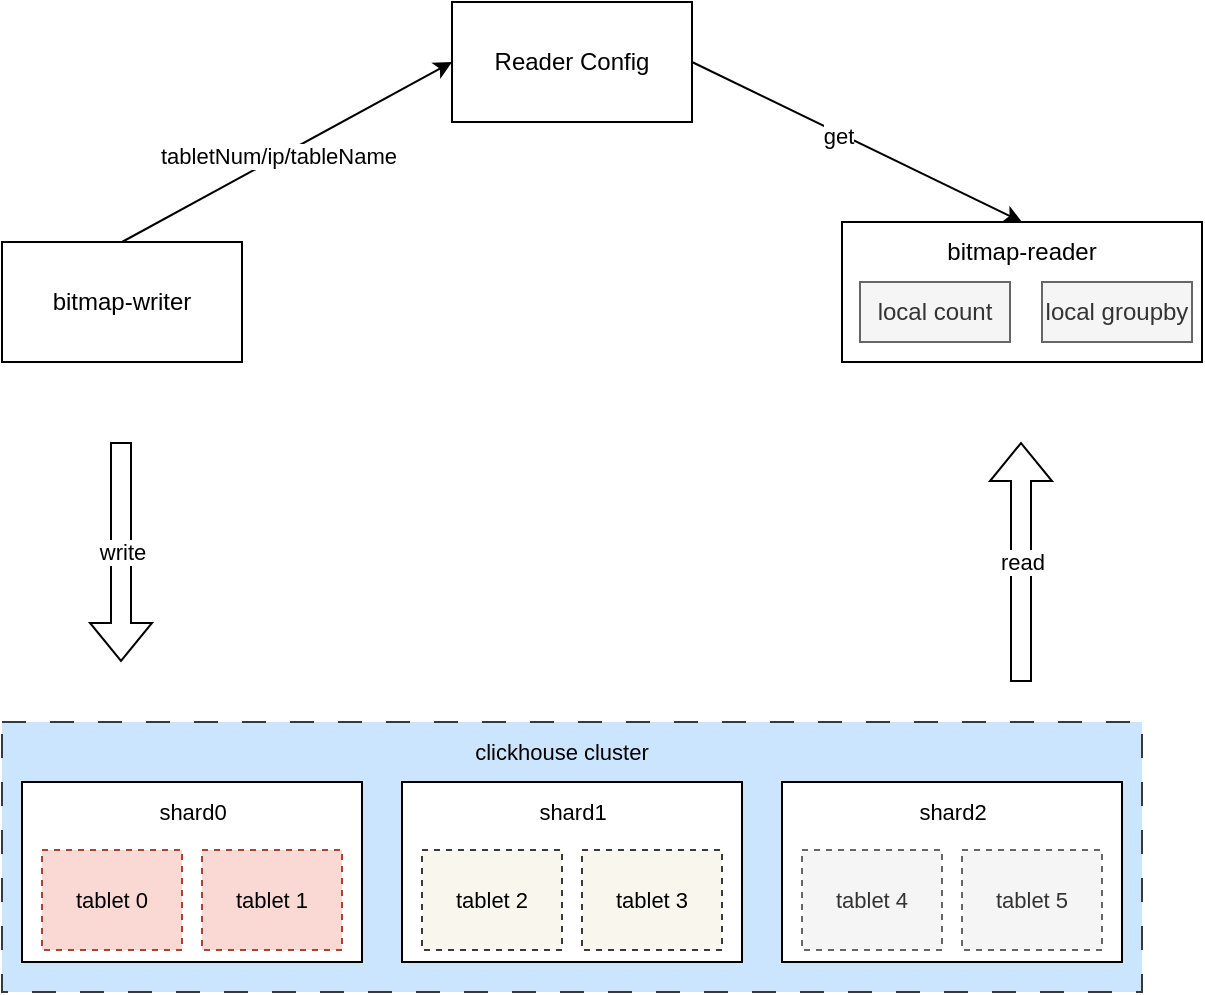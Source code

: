 <mxfile version="21.1.8" type="github">
  <diagram name="第 1 页" id="tmdlvAJcl1UNOviPKKxD">
    <mxGraphModel dx="908" dy="614" grid="1" gridSize="10" guides="1" tooltips="1" connect="1" arrows="1" fold="1" page="1" pageScale="1" pageWidth="827" pageHeight="1169" math="0" shadow="0">
      <root>
        <mxCell id="0" />
        <mxCell id="1" parent="0" />
        <mxCell id="CcoNBpFSK2tCV6slftDk-1" value="" style="group" vertex="1" connectable="0" parent="1">
          <mxGeometry x="40" y="840" width="570" height="135" as="geometry" />
        </mxCell>
        <mxCell id="CcoNBpFSK2tCV6slftDk-2" value="" style="rounded=0;whiteSpace=wrap;html=1;strokeColor=#36393d;fontSize=11;fillColor=#cce5ff;dashed=1;dashPattern=12 12;" vertex="1" parent="CcoNBpFSK2tCV6slftDk-1">
          <mxGeometry width="570" height="135" as="geometry" />
        </mxCell>
        <mxCell id="CcoNBpFSK2tCV6slftDk-3" value="" style="rounded=0;whiteSpace=wrap;html=1;strokeColor=#000000;fontSize=11;fillColor=default;" vertex="1" parent="CcoNBpFSK2tCV6slftDk-1">
          <mxGeometry x="10" y="30" width="170" height="90" as="geometry" />
        </mxCell>
        <mxCell id="CcoNBpFSK2tCV6slftDk-4" value="shard0" style="text;html=1;align=center;verticalAlign=middle;resizable=0;points=[];autosize=1;strokeColor=none;fillColor=none;fontSize=11;" vertex="1" parent="CcoNBpFSK2tCV6slftDk-1">
          <mxGeometry x="65" y="30" width="60" height="30" as="geometry" />
        </mxCell>
        <mxCell id="CcoNBpFSK2tCV6slftDk-5" value="tablet 0" style="rounded=0;whiteSpace=wrap;html=1;strokeColor=#ae4132;fontSize=11;fillColor=#fad9d5;dashed=1;" vertex="1" parent="CcoNBpFSK2tCV6slftDk-1">
          <mxGeometry x="20" y="64" width="70" height="50" as="geometry" />
        </mxCell>
        <mxCell id="CcoNBpFSK2tCV6slftDk-6" value="tablet 1" style="rounded=0;whiteSpace=wrap;html=1;strokeColor=#ae4132;fontSize=11;fillColor=#fad9d5;dashed=1;" vertex="1" parent="CcoNBpFSK2tCV6slftDk-1">
          <mxGeometry x="100" y="64" width="70" height="50" as="geometry" />
        </mxCell>
        <mxCell id="CcoNBpFSK2tCV6slftDk-7" value="" style="rounded=0;whiteSpace=wrap;html=1;strokeColor=#000000;fontSize=11;fillColor=default;" vertex="1" parent="CcoNBpFSK2tCV6slftDk-1">
          <mxGeometry x="200" y="30" width="170" height="90" as="geometry" />
        </mxCell>
        <mxCell id="CcoNBpFSK2tCV6slftDk-8" value="shard1" style="text;html=1;align=center;verticalAlign=middle;resizable=0;points=[];autosize=1;strokeColor=none;fillColor=none;fontSize=11;" vertex="1" parent="CcoNBpFSK2tCV6slftDk-1">
          <mxGeometry x="255" y="30" width="60" height="30" as="geometry" />
        </mxCell>
        <mxCell id="CcoNBpFSK2tCV6slftDk-9" value="tablet 2" style="rounded=0;whiteSpace=wrap;html=1;strokeColor=#36393d;fontSize=11;fillColor=#f9f7ed;dashed=1;" vertex="1" parent="CcoNBpFSK2tCV6slftDk-1">
          <mxGeometry x="210" y="64" width="70" height="50" as="geometry" />
        </mxCell>
        <mxCell id="CcoNBpFSK2tCV6slftDk-10" value="tablet 3" style="rounded=0;whiteSpace=wrap;html=1;strokeColor=#36393d;fontSize=11;fillColor=#f9f7ed;dashed=1;" vertex="1" parent="CcoNBpFSK2tCV6slftDk-1">
          <mxGeometry x="290" y="64" width="70" height="50" as="geometry" />
        </mxCell>
        <mxCell id="CcoNBpFSK2tCV6slftDk-11" value="" style="rounded=0;whiteSpace=wrap;html=1;strokeColor=#000000;fontSize=11;fillColor=default;" vertex="1" parent="CcoNBpFSK2tCV6slftDk-1">
          <mxGeometry x="390" y="30" width="170" height="90" as="geometry" />
        </mxCell>
        <mxCell id="CcoNBpFSK2tCV6slftDk-12" value="shard2" style="text;html=1;align=center;verticalAlign=middle;resizable=0;points=[];autosize=1;strokeColor=none;fillColor=none;fontSize=11;" vertex="1" parent="CcoNBpFSK2tCV6slftDk-1">
          <mxGeometry x="445" y="30" width="60" height="30" as="geometry" />
        </mxCell>
        <mxCell id="CcoNBpFSK2tCV6slftDk-13" value="tablet 4" style="rounded=0;whiteSpace=wrap;html=1;strokeColor=#666666;fontSize=11;fillColor=#f5f5f5;dashed=1;fontColor=#333333;" vertex="1" parent="CcoNBpFSK2tCV6slftDk-1">
          <mxGeometry x="400" y="64" width="70" height="50" as="geometry" />
        </mxCell>
        <mxCell id="CcoNBpFSK2tCV6slftDk-14" value="tablet 5" style="rounded=0;whiteSpace=wrap;html=1;strokeColor=#666666;fontSize=11;fillColor=#f5f5f5;dashed=1;fontColor=#333333;" vertex="1" parent="CcoNBpFSK2tCV6slftDk-1">
          <mxGeometry x="480" y="64" width="70" height="50" as="geometry" />
        </mxCell>
        <mxCell id="CcoNBpFSK2tCV6slftDk-15" value="clickhouse cluster" style="text;html=1;strokeColor=none;fillColor=none;align=center;verticalAlign=middle;whiteSpace=wrap;rounded=0;fontSize=11;" vertex="1" parent="CcoNBpFSK2tCV6slftDk-1">
          <mxGeometry x="230" width="100" height="30" as="geometry" />
        </mxCell>
        <mxCell id="CcoNBpFSK2tCV6slftDk-16" value="write" style="shape=flexArrow;endArrow=classic;html=1;rounded=0;" edge="1" parent="1">
          <mxGeometry width="50" height="50" relative="1" as="geometry">
            <mxPoint x="99.5" y="700" as="sourcePoint" />
            <mxPoint x="99.5" y="810" as="targetPoint" />
          </mxGeometry>
        </mxCell>
        <mxCell id="CcoNBpFSK2tCV6slftDk-17" value="bitmap-writer" style="rounded=0;whiteSpace=wrap;html=1;" vertex="1" parent="1">
          <mxGeometry x="40" y="600" width="120" height="60" as="geometry" />
        </mxCell>
        <mxCell id="CcoNBpFSK2tCV6slftDk-18" value="Reader Config" style="rounded=0;whiteSpace=wrap;html=1;" vertex="1" parent="1">
          <mxGeometry x="265" y="480" width="120" height="60" as="geometry" />
        </mxCell>
        <mxCell id="CcoNBpFSK2tCV6slftDk-19" value="" style="endArrow=classic;html=1;rounded=0;exitX=0.5;exitY=0;exitDx=0;exitDy=0;entryX=0;entryY=0.5;entryDx=0;entryDy=0;" edge="1" parent="1" source="CcoNBpFSK2tCV6slftDk-17" target="CcoNBpFSK2tCV6slftDk-18">
          <mxGeometry width="50" height="50" relative="1" as="geometry">
            <mxPoint x="270" y="540" as="sourcePoint" />
            <mxPoint x="320" y="490" as="targetPoint" />
          </mxGeometry>
        </mxCell>
        <mxCell id="CcoNBpFSK2tCV6slftDk-20" value="tabletNum/ip/tableName" style="edgeLabel;html=1;align=center;verticalAlign=middle;resizable=0;points=[];" vertex="1" connectable="0" parent="CcoNBpFSK2tCV6slftDk-19">
          <mxGeometry x="-0.012" y="-1" relative="1" as="geometry">
            <mxPoint x="-4" as="offset" />
          </mxGeometry>
        </mxCell>
        <mxCell id="CcoNBpFSK2tCV6slftDk-21" value="" style="rounded=0;whiteSpace=wrap;html=1;" vertex="1" parent="1">
          <mxGeometry x="460" y="590" width="180" height="70" as="geometry" />
        </mxCell>
        <mxCell id="CcoNBpFSK2tCV6slftDk-22" value="" style="endArrow=classic;html=1;rounded=0;entryX=0.5;entryY=0;entryDx=0;entryDy=0;exitX=1;exitY=0.5;exitDx=0;exitDy=0;" edge="1" parent="1" source="CcoNBpFSK2tCV6slftDk-18" target="CcoNBpFSK2tCV6slftDk-21">
          <mxGeometry width="50" height="50" relative="1" as="geometry">
            <mxPoint x="440" y="590" as="sourcePoint" />
            <mxPoint x="275" y="520" as="targetPoint" />
          </mxGeometry>
        </mxCell>
        <mxCell id="CcoNBpFSK2tCV6slftDk-24" value="get" style="edgeLabel;html=1;align=center;verticalAlign=middle;resizable=0;points=[];" vertex="1" connectable="0" parent="CcoNBpFSK2tCV6slftDk-22">
          <mxGeometry x="-0.109" y="-1" relative="1" as="geometry">
            <mxPoint as="offset" />
          </mxGeometry>
        </mxCell>
        <mxCell id="CcoNBpFSK2tCV6slftDk-25" value="read" style="shape=flexArrow;endArrow=classic;html=1;rounded=0;" edge="1" parent="1">
          <mxGeometry width="50" height="50" relative="1" as="geometry">
            <mxPoint x="549.5" y="820" as="sourcePoint" />
            <mxPoint x="549.5" y="700" as="targetPoint" />
          </mxGeometry>
        </mxCell>
        <mxCell id="CcoNBpFSK2tCV6slftDk-26" value="local count" style="rounded=0;whiteSpace=wrap;html=1;fillColor=#f5f5f5;fontColor=#333333;strokeColor=#666666;" vertex="1" parent="1">
          <mxGeometry x="469" y="620" width="75" height="30" as="geometry" />
        </mxCell>
        <mxCell id="CcoNBpFSK2tCV6slftDk-27" value="local groupby" style="rounded=0;whiteSpace=wrap;html=1;fillColor=#f5f5f5;fontColor=#333333;strokeColor=#666666;" vertex="1" parent="1">
          <mxGeometry x="560" y="620" width="75" height="30" as="geometry" />
        </mxCell>
        <mxCell id="CcoNBpFSK2tCV6slftDk-28" value="bitmap-reader" style="text;html=1;strokeColor=none;fillColor=none;align=center;verticalAlign=middle;whiteSpace=wrap;rounded=0;" vertex="1" parent="1">
          <mxGeometry x="510" y="590" width="80" height="30" as="geometry" />
        </mxCell>
      </root>
    </mxGraphModel>
  </diagram>
</mxfile>
